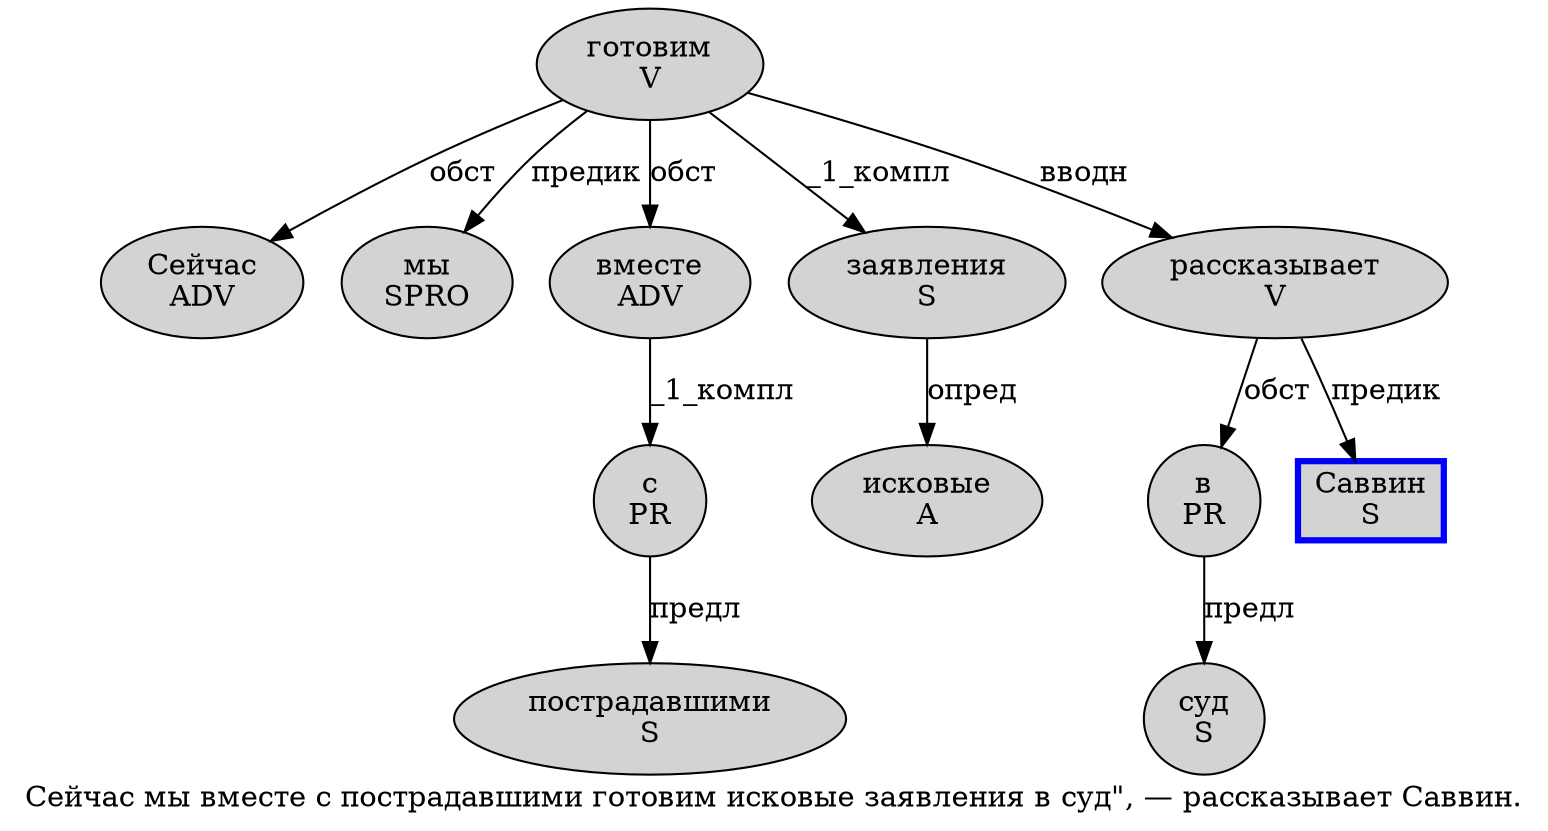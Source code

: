 digraph SENTENCE_608 {
	graph [label="Сейчас мы вместе с пострадавшими готовим исковые заявления в суд\", — рассказывает Саввин."]
	node [style=filled]
		0 [label="Сейчас
ADV" color="" fillcolor=lightgray penwidth=1 shape=ellipse]
		1 [label="мы
SPRO" color="" fillcolor=lightgray penwidth=1 shape=ellipse]
		2 [label="вместе
ADV" color="" fillcolor=lightgray penwidth=1 shape=ellipse]
		3 [label="с
PR" color="" fillcolor=lightgray penwidth=1 shape=ellipse]
		4 [label="пострадавшими
S" color="" fillcolor=lightgray penwidth=1 shape=ellipse]
		5 [label="готовим
V" color="" fillcolor=lightgray penwidth=1 shape=ellipse]
		6 [label="исковые
A" color="" fillcolor=lightgray penwidth=1 shape=ellipse]
		7 [label="заявления
S" color="" fillcolor=lightgray penwidth=1 shape=ellipse]
		8 [label="в
PR" color="" fillcolor=lightgray penwidth=1 shape=ellipse]
		9 [label="суд
S" color="" fillcolor=lightgray penwidth=1 shape=ellipse]
		13 [label="рассказывает
V" color="" fillcolor=lightgray penwidth=1 shape=ellipse]
		14 [label="Саввин
S" color=blue fillcolor=lightgray penwidth=3 shape=box]
			8 -> 9 [label="предл"]
			3 -> 4 [label="предл"]
			5 -> 0 [label="обст"]
			5 -> 1 [label="предик"]
			5 -> 2 [label="обст"]
			5 -> 7 [label="_1_компл"]
			5 -> 13 [label="вводн"]
			7 -> 6 [label="опред"]
			2 -> 3 [label="_1_компл"]
			13 -> 8 [label="обст"]
			13 -> 14 [label="предик"]
}